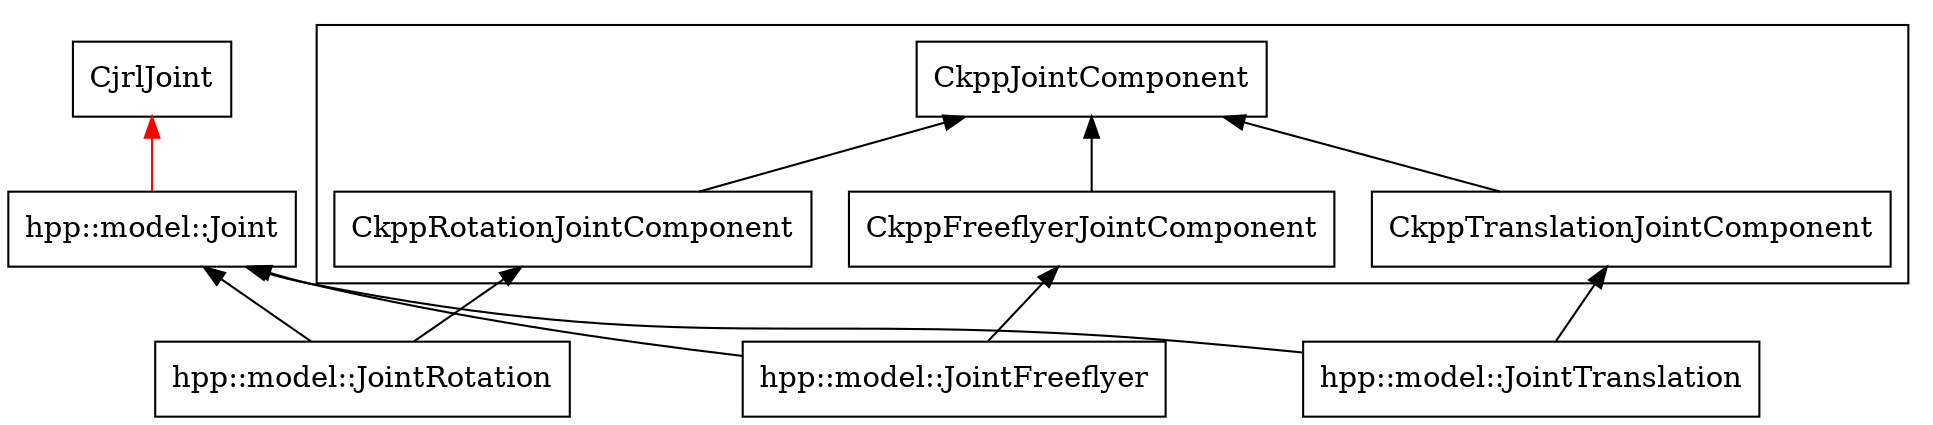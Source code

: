 digraph CD  {
	size = "24,30"
	rankdir = BT
	compound=true

	"hpp::model::Joint" [shape = box]
	"hpp::model::JointFreeflyer" [shape = box]
	"hpp::model::JointTranslation" [shape = box]
	"hpp::model::JointRotation" [shape = box]

	CjrlJoint [shape = box] 
	subgraph cluster1 {
		"CkppFreeflyerJointComponent" [shape = box]
		"CkppRotationJointComponent" [shape = box]
		"CkppTranslationJointComponent" [shape = box]
		"CkppJointComponent" [shape = box]
	}

	"CkppFreeflyerJointComponent" -> "CkppJointComponent"
	"CkppRotationJointComponent" -> "CkppJointComponent"
	"CkppTranslationJointComponent" -> "CkppJointComponent"

	"hpp::model::JointFreeflyer" -> "hpp::model::Joint"
	"hpp::model::JointRotation" -> "hpp::model::Joint"
	"hpp::model::JointTranslation" -> "hpp::model::Joint"

	"hpp::model::Joint" -> "CjrlJoint" [color = red]

	"hpp::model::JointFreeflyer" -> "CkppFreeflyerJointComponent"
	"hpp::model::JointRotation" -> "CkppRotationJointComponent"
	"hpp::model::JointTranslation" -> "CkppTranslationJointComponent"
}

